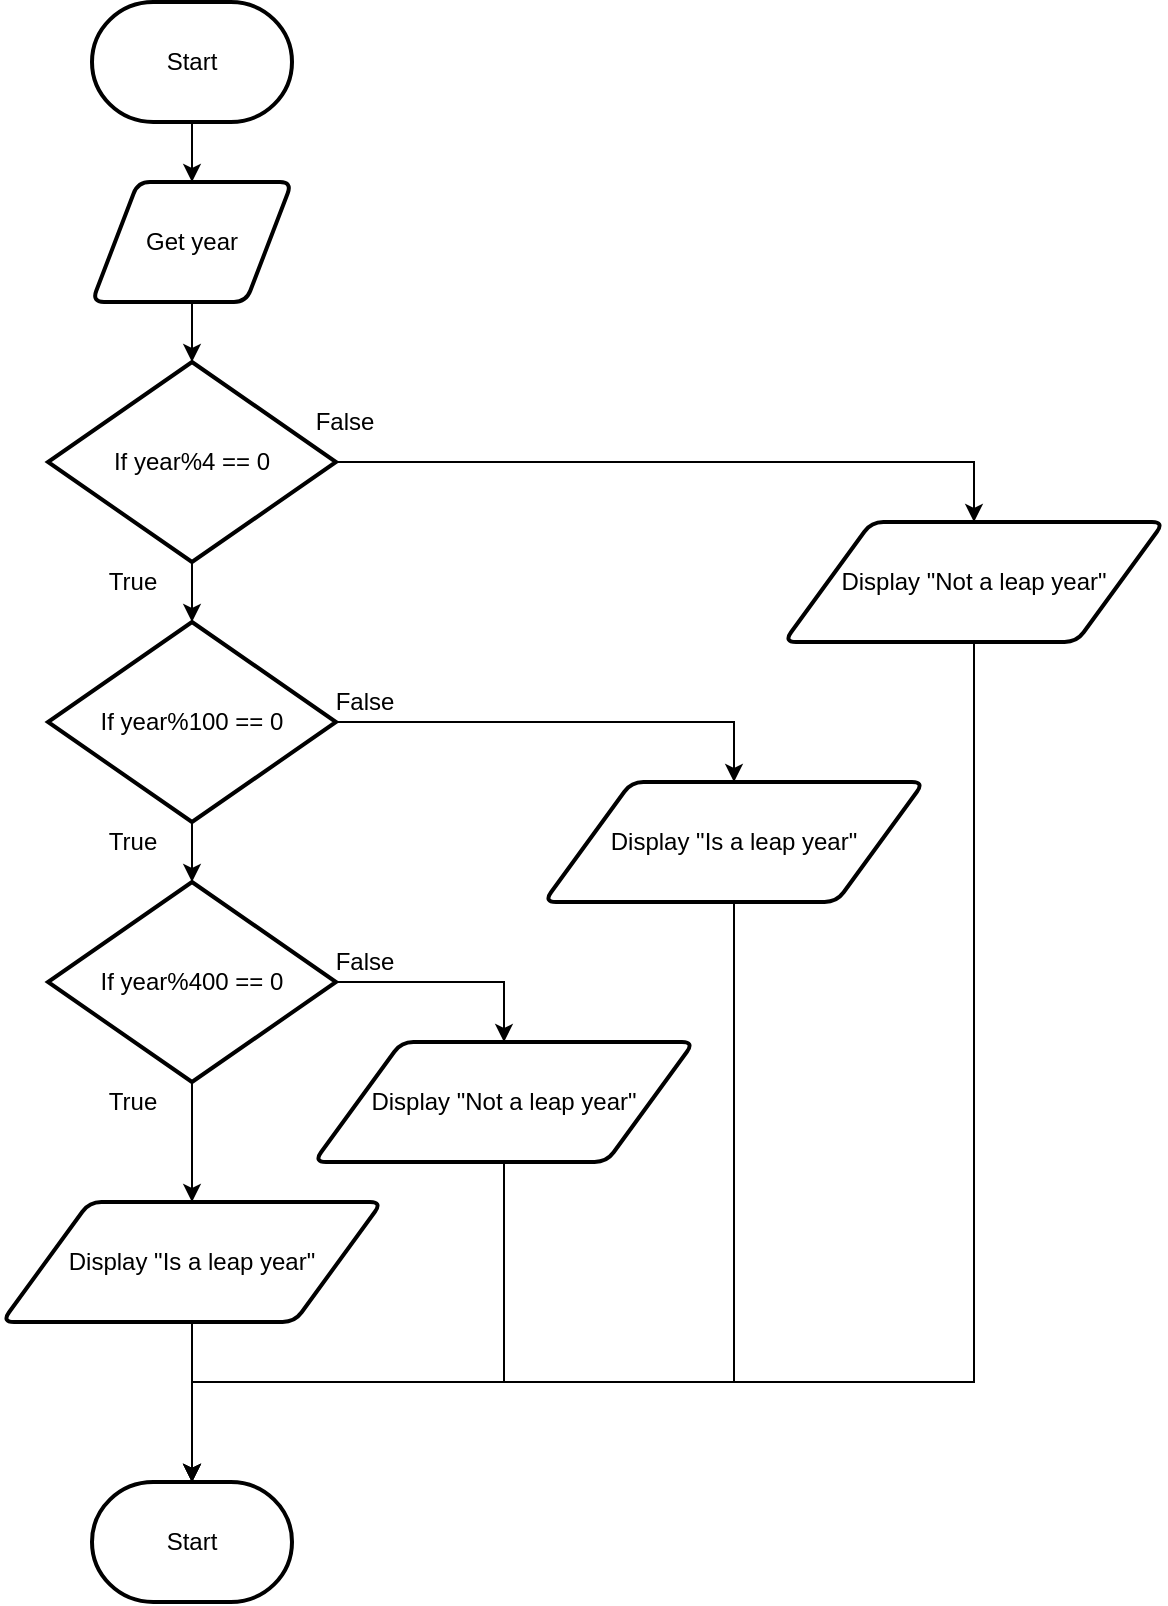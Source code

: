 <mxfile>
    <diagram id="aqkya4TFRdpiTSBKbrii" name="Flowchart">
        <mxGraphModel dx="1074" dy="741" grid="1" gridSize="10" guides="1" tooltips="1" connect="1" arrows="1" fold="1" page="1" pageScale="1" pageWidth="827" pageHeight="1169" math="0" shadow="0">
            <root>
                <mxCell id="7Z-LrOooxTyzb09muiCP-0"/>
                <mxCell id="7Z-LrOooxTyzb09muiCP-1" parent="7Z-LrOooxTyzb09muiCP-0"/>
                <mxCell id="7Z-LrOooxTyzb09muiCP-7" value="" style="edgeStyle=none;html=1;" parent="7Z-LrOooxTyzb09muiCP-1" source="7Z-LrOooxTyzb09muiCP-2" target="7Z-LrOooxTyzb09muiCP-3" edge="1">
                    <mxGeometry relative="1" as="geometry"/>
                </mxCell>
                <mxCell id="7Z-LrOooxTyzb09muiCP-2" value="Start" style="strokeWidth=2;html=1;shape=mxgraph.flowchart.terminator;whiteSpace=wrap;" parent="7Z-LrOooxTyzb09muiCP-1" vertex="1">
                    <mxGeometry x="364" y="80" width="100" height="60" as="geometry"/>
                </mxCell>
                <mxCell id="7Z-LrOooxTyzb09muiCP-8" value="" style="edgeStyle=none;html=1;" parent="7Z-LrOooxTyzb09muiCP-1" source="7Z-LrOooxTyzb09muiCP-3" edge="1">
                    <mxGeometry relative="1" as="geometry">
                        <mxPoint x="414" y="260" as="targetPoint"/>
                    </mxGeometry>
                </mxCell>
                <mxCell id="7Z-LrOooxTyzb09muiCP-3" value="Get year" style="shape=parallelogram;html=1;strokeWidth=2;perimeter=parallelogramPerimeter;whiteSpace=wrap;rounded=1;arcSize=12;size=0.23;" parent="7Z-LrOooxTyzb09muiCP-1" vertex="1">
                    <mxGeometry x="364" y="170" width="100" height="60" as="geometry"/>
                </mxCell>
                <mxCell id="PxzJmOgiMUBEC92OhOI_-4" style="edgeStyle=orthogonalEdgeStyle;html=1;entryX=0.5;entryY=0;entryDx=0;entryDy=0;rounded=0;" edge="1" parent="7Z-LrOooxTyzb09muiCP-1" source="PxzJmOgiMUBEC92OhOI_-0" target="PxzJmOgiMUBEC92OhOI_-3">
                    <mxGeometry relative="1" as="geometry"/>
                </mxCell>
                <mxCell id="PxzJmOgiMUBEC92OhOI_-8" value="" style="edgeStyle=orthogonalEdgeStyle;rounded=0;html=1;" edge="1" parent="7Z-LrOooxTyzb09muiCP-1" source="PxzJmOgiMUBEC92OhOI_-0" target="PxzJmOgiMUBEC92OhOI_-7">
                    <mxGeometry relative="1" as="geometry"/>
                </mxCell>
                <mxCell id="PxzJmOgiMUBEC92OhOI_-0" value="If year%4 == 0" style="strokeWidth=2;html=1;shape=mxgraph.flowchart.decision;whiteSpace=wrap;" vertex="1" parent="7Z-LrOooxTyzb09muiCP-1">
                    <mxGeometry x="342" y="260" width="144" height="100" as="geometry"/>
                </mxCell>
                <mxCell id="PxzJmOgiMUBEC92OhOI_-23" style="edgeStyle=orthogonalEdgeStyle;rounded=0;html=1;entryX=0.5;entryY=0;entryDx=0;entryDy=0;entryPerimeter=0;" edge="1" parent="7Z-LrOooxTyzb09muiCP-1" source="PxzJmOgiMUBEC92OhOI_-3" target="PxzJmOgiMUBEC92OhOI_-21">
                    <mxGeometry relative="1" as="geometry">
                        <Array as="points">
                            <mxPoint x="805" y="770"/>
                            <mxPoint x="414" y="770"/>
                        </Array>
                    </mxGeometry>
                </mxCell>
                <mxCell id="PxzJmOgiMUBEC92OhOI_-3" value="Display &quot;Not a leap year&quot;" style="shape=parallelogram;html=1;strokeWidth=2;perimeter=parallelogramPerimeter;whiteSpace=wrap;rounded=1;arcSize=12;size=0.23;" vertex="1" parent="7Z-LrOooxTyzb09muiCP-1">
                    <mxGeometry x="710" y="340" width="190" height="60" as="geometry"/>
                </mxCell>
                <mxCell id="PxzJmOgiMUBEC92OhOI_-5" value="False" style="text;html=1;align=center;verticalAlign=middle;resizable=0;points=[];autosize=1;strokeColor=none;fillColor=none;" vertex="1" parent="7Z-LrOooxTyzb09muiCP-1">
                    <mxGeometry x="465" y="280" width="50" height="20" as="geometry"/>
                </mxCell>
                <mxCell id="PxzJmOgiMUBEC92OhOI_-6" value="True" style="text;html=1;align=center;verticalAlign=middle;resizable=0;points=[];autosize=1;strokeColor=none;fillColor=none;" vertex="1" parent="7Z-LrOooxTyzb09muiCP-1">
                    <mxGeometry x="364" y="360" width="40" height="20" as="geometry"/>
                </mxCell>
                <mxCell id="PxzJmOgiMUBEC92OhOI_-12" style="edgeStyle=orthogonalEdgeStyle;rounded=0;html=1;entryX=0.5;entryY=0;entryDx=0;entryDy=0;" edge="1" parent="7Z-LrOooxTyzb09muiCP-1" source="PxzJmOgiMUBEC92OhOI_-7" target="PxzJmOgiMUBEC92OhOI_-10">
                    <mxGeometry relative="1" as="geometry"/>
                </mxCell>
                <mxCell id="PxzJmOgiMUBEC92OhOI_-14" value="" style="edgeStyle=orthogonalEdgeStyle;rounded=0;html=1;" edge="1" parent="7Z-LrOooxTyzb09muiCP-1" source="PxzJmOgiMUBEC92OhOI_-7" target="PxzJmOgiMUBEC92OhOI_-13">
                    <mxGeometry relative="1" as="geometry"/>
                </mxCell>
                <mxCell id="PxzJmOgiMUBEC92OhOI_-7" value="If year%100 == 0" style="strokeWidth=2;html=1;shape=mxgraph.flowchart.decision;whiteSpace=wrap;" vertex="1" parent="7Z-LrOooxTyzb09muiCP-1">
                    <mxGeometry x="342" y="390" width="144" height="100" as="geometry"/>
                </mxCell>
                <mxCell id="PxzJmOgiMUBEC92OhOI_-9" value="True" style="text;html=1;align=center;verticalAlign=middle;resizable=0;points=[];autosize=1;strokeColor=none;fillColor=none;" vertex="1" parent="7Z-LrOooxTyzb09muiCP-1">
                    <mxGeometry x="364" y="490" width="40" height="20" as="geometry"/>
                </mxCell>
                <mxCell id="PxzJmOgiMUBEC92OhOI_-24" style="edgeStyle=orthogonalEdgeStyle;rounded=0;html=1;entryX=0.5;entryY=0;entryDx=0;entryDy=0;entryPerimeter=0;" edge="1" parent="7Z-LrOooxTyzb09muiCP-1" source="PxzJmOgiMUBEC92OhOI_-10" target="PxzJmOgiMUBEC92OhOI_-21">
                    <mxGeometry relative="1" as="geometry">
                        <Array as="points">
                            <mxPoint x="685" y="770"/>
                            <mxPoint x="414" y="770"/>
                        </Array>
                    </mxGeometry>
                </mxCell>
                <mxCell id="PxzJmOgiMUBEC92OhOI_-10" value="Display &quot;Is a leap year&quot;" style="shape=parallelogram;html=1;strokeWidth=2;perimeter=parallelogramPerimeter;whiteSpace=wrap;rounded=1;arcSize=12;size=0.23;" vertex="1" parent="7Z-LrOooxTyzb09muiCP-1">
                    <mxGeometry x="590" y="470" width="190" height="60" as="geometry"/>
                </mxCell>
                <mxCell id="PxzJmOgiMUBEC92OhOI_-11" value="False" style="text;html=1;align=center;verticalAlign=middle;resizable=0;points=[];autosize=1;strokeColor=none;fillColor=none;" vertex="1" parent="7Z-LrOooxTyzb09muiCP-1">
                    <mxGeometry x="475" y="420" width="50" height="20" as="geometry"/>
                </mxCell>
                <mxCell id="PxzJmOgiMUBEC92OhOI_-16" style="edgeStyle=orthogonalEdgeStyle;rounded=0;html=1;entryX=0.5;entryY=0;entryDx=0;entryDy=0;" edge="1" parent="7Z-LrOooxTyzb09muiCP-1" source="PxzJmOgiMUBEC92OhOI_-13" target="PxzJmOgiMUBEC92OhOI_-15">
                    <mxGeometry relative="1" as="geometry">
                        <Array as="points">
                            <mxPoint x="570" y="570"/>
                        </Array>
                    </mxGeometry>
                </mxCell>
                <mxCell id="PxzJmOgiMUBEC92OhOI_-20" style="edgeStyle=orthogonalEdgeStyle;rounded=0;html=1;entryX=0.5;entryY=0;entryDx=0;entryDy=0;" edge="1" parent="7Z-LrOooxTyzb09muiCP-1" source="PxzJmOgiMUBEC92OhOI_-13" target="PxzJmOgiMUBEC92OhOI_-19">
                    <mxGeometry relative="1" as="geometry"/>
                </mxCell>
                <mxCell id="PxzJmOgiMUBEC92OhOI_-13" value="If year%400 == 0" style="strokeWidth=2;html=1;shape=mxgraph.flowchart.decision;whiteSpace=wrap;" vertex="1" parent="7Z-LrOooxTyzb09muiCP-1">
                    <mxGeometry x="342" y="520" width="144" height="100" as="geometry"/>
                </mxCell>
                <mxCell id="PxzJmOgiMUBEC92OhOI_-25" style="edgeStyle=orthogonalEdgeStyle;rounded=0;html=1;entryX=0.5;entryY=0;entryDx=0;entryDy=0;entryPerimeter=0;" edge="1" parent="7Z-LrOooxTyzb09muiCP-1" source="PxzJmOgiMUBEC92OhOI_-15" target="PxzJmOgiMUBEC92OhOI_-21">
                    <mxGeometry relative="1" as="geometry">
                        <Array as="points">
                            <mxPoint x="570" y="770"/>
                            <mxPoint x="414" y="770"/>
                        </Array>
                    </mxGeometry>
                </mxCell>
                <mxCell id="PxzJmOgiMUBEC92OhOI_-15" value="Display &quot;Not a leap year&quot;" style="shape=parallelogram;html=1;strokeWidth=2;perimeter=parallelogramPerimeter;whiteSpace=wrap;rounded=1;arcSize=12;size=0.23;" vertex="1" parent="7Z-LrOooxTyzb09muiCP-1">
                    <mxGeometry x="475" y="600" width="190" height="60" as="geometry"/>
                </mxCell>
                <mxCell id="PxzJmOgiMUBEC92OhOI_-17" value="False" style="text;html=1;align=center;verticalAlign=middle;resizable=0;points=[];autosize=1;strokeColor=none;fillColor=none;" vertex="1" parent="7Z-LrOooxTyzb09muiCP-1">
                    <mxGeometry x="475" y="550" width="50" height="20" as="geometry"/>
                </mxCell>
                <mxCell id="PxzJmOgiMUBEC92OhOI_-18" value="True" style="text;html=1;align=center;verticalAlign=middle;resizable=0;points=[];autosize=1;strokeColor=none;fillColor=none;" vertex="1" parent="7Z-LrOooxTyzb09muiCP-1">
                    <mxGeometry x="364" y="620" width="40" height="20" as="geometry"/>
                </mxCell>
                <mxCell id="PxzJmOgiMUBEC92OhOI_-22" value="" style="edgeStyle=orthogonalEdgeStyle;rounded=0;html=1;" edge="1" parent="7Z-LrOooxTyzb09muiCP-1" source="PxzJmOgiMUBEC92OhOI_-19" target="PxzJmOgiMUBEC92OhOI_-21">
                    <mxGeometry relative="1" as="geometry"/>
                </mxCell>
                <mxCell id="PxzJmOgiMUBEC92OhOI_-19" value="Display &quot;Is a leap year&quot;" style="shape=parallelogram;html=1;strokeWidth=2;perimeter=parallelogramPerimeter;whiteSpace=wrap;rounded=1;arcSize=12;size=0.23;" vertex="1" parent="7Z-LrOooxTyzb09muiCP-1">
                    <mxGeometry x="319" y="680" width="190" height="60" as="geometry"/>
                </mxCell>
                <mxCell id="PxzJmOgiMUBEC92OhOI_-21" value="Start" style="strokeWidth=2;html=1;shape=mxgraph.flowchart.terminator;whiteSpace=wrap;" vertex="1" parent="7Z-LrOooxTyzb09muiCP-1">
                    <mxGeometry x="364" y="820" width="100" height="60" as="geometry"/>
                </mxCell>
            </root>
        </mxGraphModel>
    </diagram>
    <diagram id="KjG14Q_7bZ2Fs4syXYFA" name="Top Down">
        <mxGraphModel dx="1074" dy="741" grid="1" gridSize="10" guides="1" tooltips="1" connect="1" arrows="1" fold="1" page="1" pageScale="1" pageWidth="827" pageHeight="1169" math="0" shadow="0">
            <root>
                <mxCell id="0"/>
                <mxCell id="1" parent="0"/>
                <mxCell id="QtO_xw6DOo0jZK6YUWM9-8" value="" style="edgeStyle=none;html=1;" parent="1" source="QtO_xw6DOo0jZK6YUWM9-1" target="QtO_xw6DOo0jZK6YUWM9-3" edge="1">
                    <mxGeometry relative="1" as="geometry"/>
                </mxCell>
                <mxCell id="QtO_xw6DOo0jZK6YUWM9-9" style="edgeStyle=orthogonalEdgeStyle;html=1;entryX=0.5;entryY=0;entryDx=0;entryDy=0;rounded=0;" parent="1" source="QtO_xw6DOo0jZK6YUWM9-1" target="QtO_xw6DOo0jZK6YUWM9-2" edge="1">
                    <mxGeometry relative="1" as="geometry">
                        <Array as="points">
                            <mxPoint x="414" y="160"/>
                            <mxPoint x="260" y="160"/>
                        </Array>
                    </mxGeometry>
                </mxCell>
                <mxCell id="QtO_xw6DOo0jZK6YUWM9-10" style="edgeStyle=orthogonalEdgeStyle;html=1;entryX=0.5;entryY=0;entryDx=0;entryDy=0;rounded=0;" parent="1" source="QtO_xw6DOo0jZK6YUWM9-1" target="QtO_xw6DOo0jZK6YUWM9-4" edge="1">
                    <mxGeometry relative="1" as="geometry">
                        <Array as="points">
                            <mxPoint x="414" y="160"/>
                            <mxPoint x="570" y="160"/>
                        </Array>
                    </mxGeometry>
                </mxCell>
                <mxCell id="QtO_xw6DOo0jZK6YUWM9-1" value="Circumference" style="rounded=0;whiteSpace=wrap;html=1;" parent="1" vertex="1">
                    <mxGeometry x="354" y="80" width="120" height="60" as="geometry"/>
                </mxCell>
                <mxCell id="QtO_xw6DOo0jZK6YUWM9-11" value="" style="edgeStyle=orthogonalEdgeStyle;rounded=0;html=1;" parent="1" source="QtO_xw6DOo0jZK6YUWM9-2" target="QtO_xw6DOo0jZK6YUWM9-5" edge="1">
                    <mxGeometry relative="1" as="geometry"/>
                </mxCell>
                <mxCell id="QtO_xw6DOo0jZK6YUWM9-2" value="Input" style="rounded=0;whiteSpace=wrap;html=1;" parent="1" vertex="1">
                    <mxGeometry x="200" y="180" width="120" height="60" as="geometry"/>
                </mxCell>
                <mxCell id="QtO_xw6DOo0jZK6YUWM9-12" value="" style="edgeStyle=orthogonalEdgeStyle;rounded=0;html=1;" parent="1" source="QtO_xw6DOo0jZK6YUWM9-3" target="QtO_xw6DOo0jZK6YUWM9-6" edge="1">
                    <mxGeometry relative="1" as="geometry"/>
                </mxCell>
                <mxCell id="QtO_xw6DOo0jZK6YUWM9-3" value="Process" style="rounded=0;whiteSpace=wrap;html=1;" parent="1" vertex="1">
                    <mxGeometry x="354" y="180" width="120" height="60" as="geometry"/>
                </mxCell>
                <mxCell id="QtO_xw6DOo0jZK6YUWM9-13" value="" style="edgeStyle=orthogonalEdgeStyle;rounded=0;html=1;" parent="1" source="QtO_xw6DOo0jZK6YUWM9-4" target="QtO_xw6DOo0jZK6YUWM9-7" edge="1">
                    <mxGeometry relative="1" as="geometry"/>
                </mxCell>
                <mxCell id="QtO_xw6DOo0jZK6YUWM9-4" value="output" style="rounded=0;whiteSpace=wrap;html=1;" parent="1" vertex="1">
                    <mxGeometry x="510" y="180" width="120" height="60" as="geometry"/>
                </mxCell>
                <mxCell id="QtO_xw6DOo0jZK6YUWM9-5" value="Get year" style="rounded=0;whiteSpace=wrap;html=1;" parent="1" vertex="1">
                    <mxGeometry x="200" y="280" width="120" height="60" as="geometry"/>
                </mxCell>
                <mxCell id="QtO_xw6DOo0jZK6YUWM9-6" value="Check if it's a leap-year" style="rounded=0;whiteSpace=wrap;html=1;" parent="1" vertex="1">
                    <mxGeometry x="354" y="280" width="120" height="60" as="geometry"/>
                </mxCell>
                <mxCell id="QtO_xw6DOo0jZK6YUWM9-7" value="Display answer" style="rounded=0;whiteSpace=wrap;html=1;" parent="1" vertex="1">
                    <mxGeometry x="510" y="280" width="120" height="60" as="geometry"/>
                </mxCell>
            </root>
        </mxGraphModel>
    </diagram>
</mxfile>